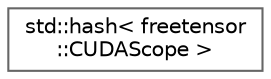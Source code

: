 digraph "Graphical Class Hierarchy"
{
 // LATEX_PDF_SIZE
  bgcolor="transparent";
  edge [fontname=Helvetica,fontsize=10,labelfontname=Helvetica,labelfontsize=10];
  node [fontname=Helvetica,fontsize=10,shape=box,height=0.2,width=0.4];
  rankdir="LR";
  Node0 [label="std::hash\< freetensor\l::CUDAScope \>",height=0.2,width=0.4,color="grey40", fillcolor="white", style="filled",URL="$structstd_1_1hash_3_01freetensor_1_1CUDAScope_01_4.html",tooltip=" "];
}
